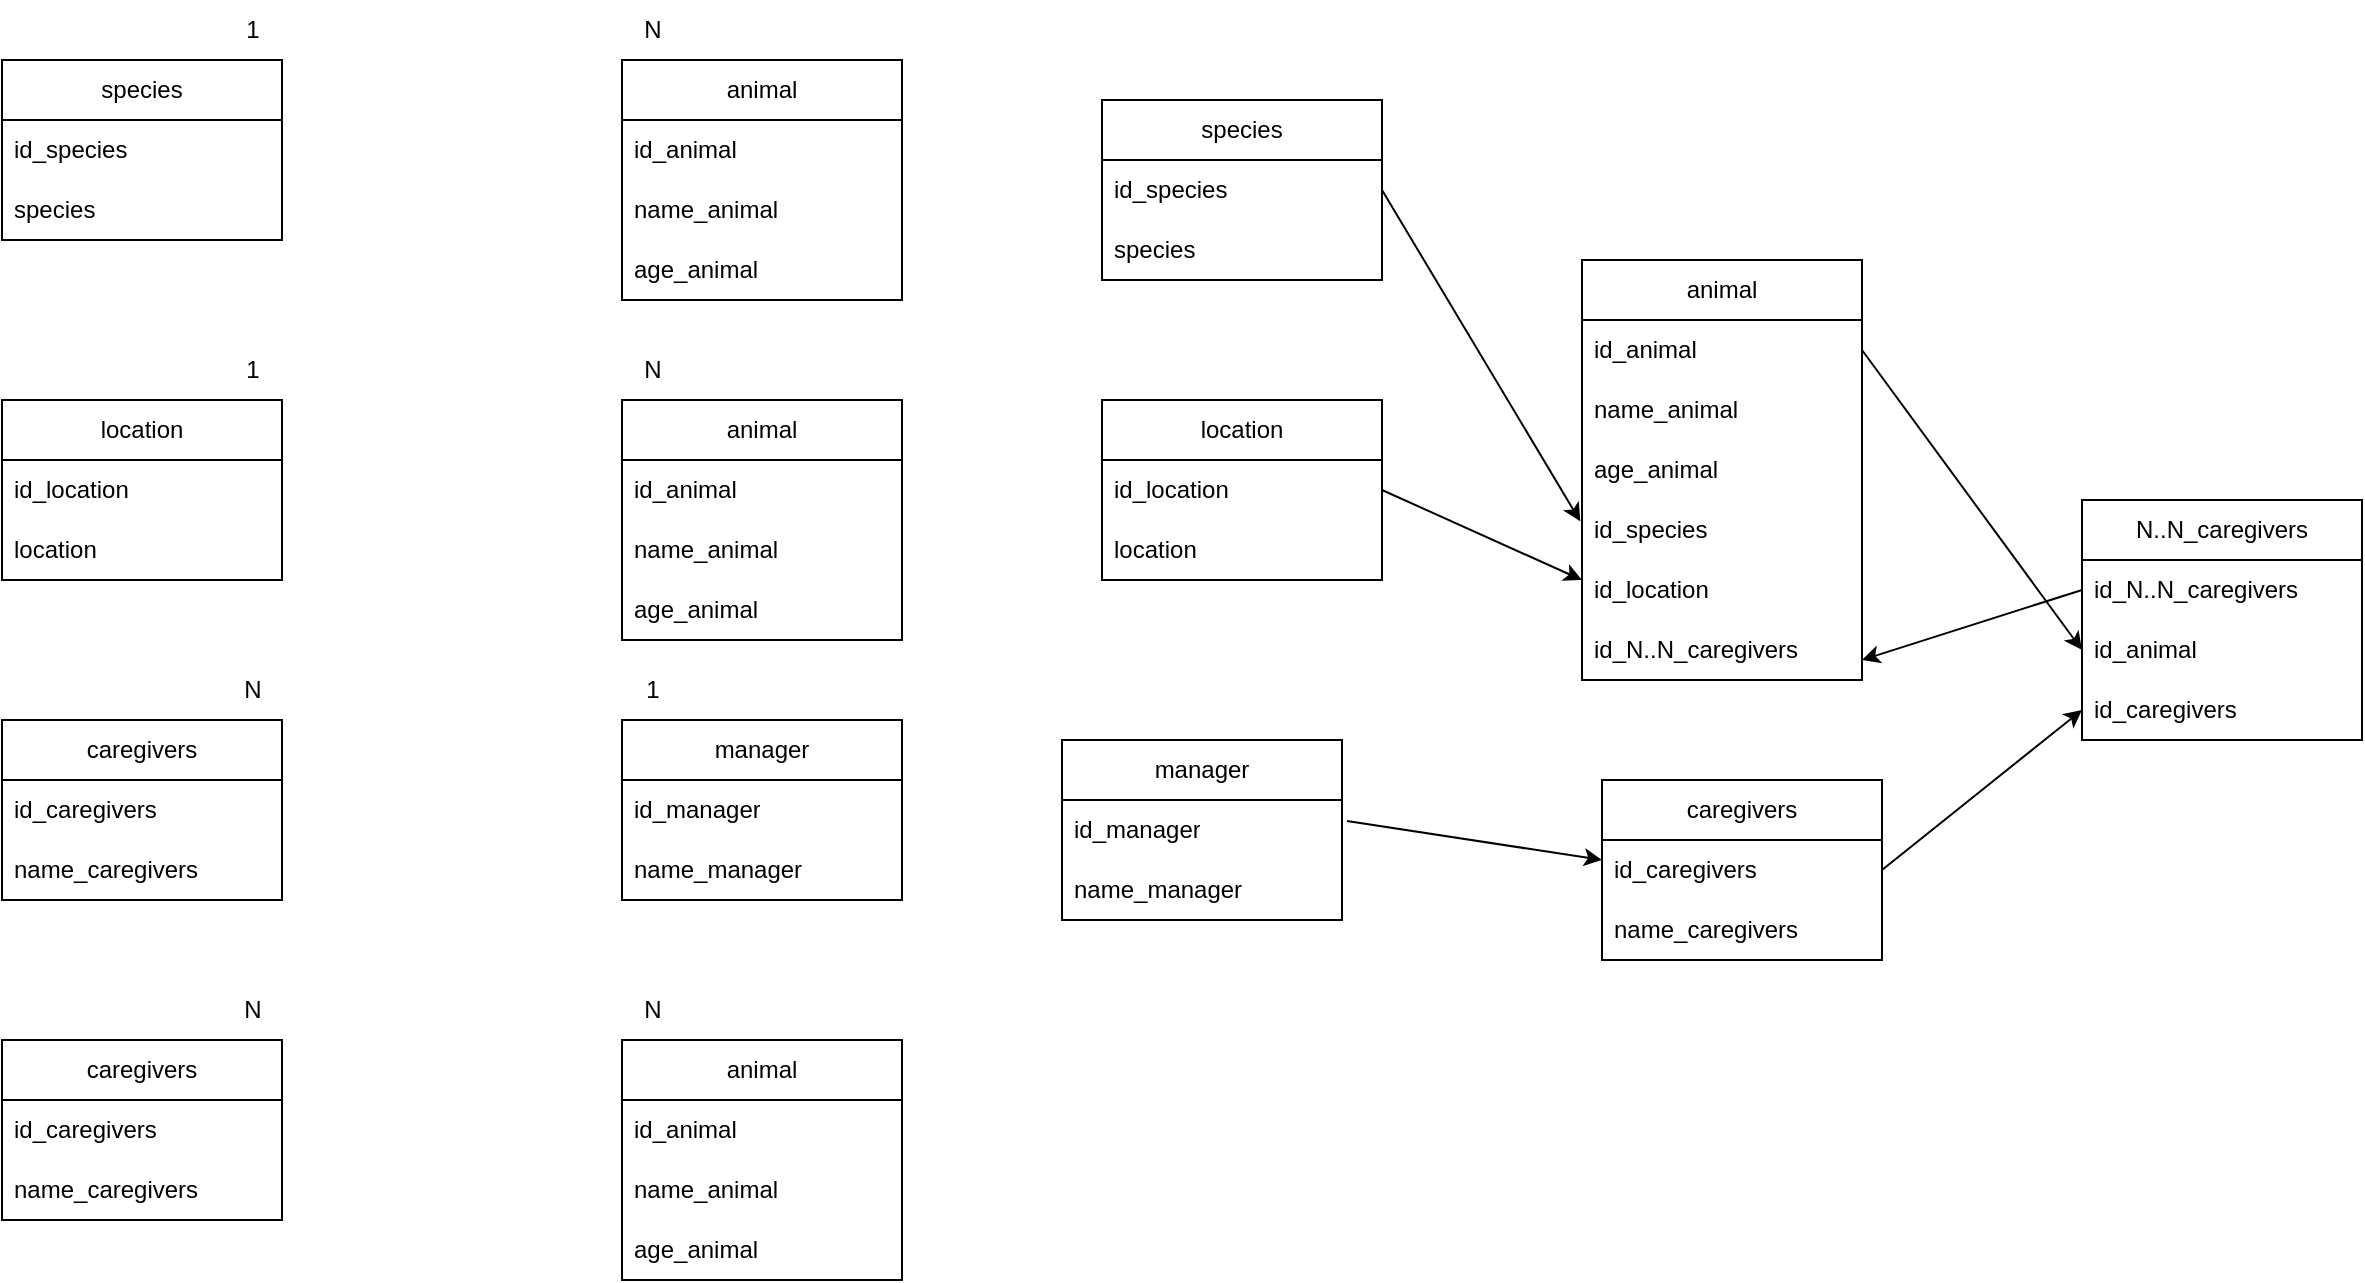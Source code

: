 <mxfile version="21.0.2" type="github">
  <diagram id="C5RBs43oDa-KdzZeNtuy" name="Page-1">
    <mxGraphModel dx="1186" dy="1777" grid="1" gridSize="10" guides="1" tooltips="1" connect="1" arrows="1" fold="1" page="1" pageScale="1" pageWidth="827" pageHeight="1169" math="0" shadow="0">
      <root>
        <mxCell id="WIyWlLk6GJQsqaUBKTNV-0" />
        <mxCell id="WIyWlLk6GJQsqaUBKTNV-1" parent="WIyWlLk6GJQsqaUBKTNV-0" />
        <mxCell id="QsriYoZPa8ApLjJ-ER_X-0" value="animal" style="swimlane;fontStyle=0;childLayout=stackLayout;horizontal=1;startSize=30;horizontalStack=0;resizeParent=1;resizeParentMax=0;resizeLast=0;collapsible=1;marginBottom=0;whiteSpace=wrap;html=1;" vertex="1" parent="WIyWlLk6GJQsqaUBKTNV-1">
          <mxGeometry x="360" y="-250" width="140" height="120" as="geometry" />
        </mxCell>
        <mxCell id="QsriYoZPa8ApLjJ-ER_X-1" value="id_animal" style="text;strokeColor=none;fillColor=none;align=left;verticalAlign=middle;spacingLeft=4;spacingRight=4;overflow=hidden;points=[[0,0.5],[1,0.5]];portConstraint=eastwest;rotatable=0;whiteSpace=wrap;html=1;" vertex="1" parent="QsriYoZPa8ApLjJ-ER_X-0">
          <mxGeometry y="30" width="140" height="30" as="geometry" />
        </mxCell>
        <mxCell id="QsriYoZPa8ApLjJ-ER_X-2" value="name_animal" style="text;strokeColor=none;fillColor=none;align=left;verticalAlign=middle;spacingLeft=4;spacingRight=4;overflow=hidden;points=[[0,0.5],[1,0.5]];portConstraint=eastwest;rotatable=0;whiteSpace=wrap;html=1;" vertex="1" parent="QsriYoZPa8ApLjJ-ER_X-0">
          <mxGeometry y="60" width="140" height="30" as="geometry" />
        </mxCell>
        <mxCell id="QsriYoZPa8ApLjJ-ER_X-3" value="age_animal" style="text;strokeColor=none;fillColor=none;align=left;verticalAlign=middle;spacingLeft=4;spacingRight=4;overflow=hidden;points=[[0,0.5],[1,0.5]];portConstraint=eastwest;rotatable=0;whiteSpace=wrap;html=1;" vertex="1" parent="QsriYoZPa8ApLjJ-ER_X-0">
          <mxGeometry y="90" width="140" height="30" as="geometry" />
        </mxCell>
        <mxCell id="QsriYoZPa8ApLjJ-ER_X-4" value="species" style="swimlane;fontStyle=0;childLayout=stackLayout;horizontal=1;startSize=30;horizontalStack=0;resizeParent=1;resizeParentMax=0;resizeLast=0;collapsible=1;marginBottom=0;whiteSpace=wrap;html=1;" vertex="1" parent="WIyWlLk6GJQsqaUBKTNV-1">
          <mxGeometry x="50" y="-250" width="140" height="90" as="geometry" />
        </mxCell>
        <mxCell id="QsriYoZPa8ApLjJ-ER_X-5" value="id_species" style="text;strokeColor=none;fillColor=none;align=left;verticalAlign=middle;spacingLeft=4;spacingRight=4;overflow=hidden;points=[[0,0.5],[1,0.5]];portConstraint=eastwest;rotatable=0;whiteSpace=wrap;html=1;" vertex="1" parent="QsriYoZPa8ApLjJ-ER_X-4">
          <mxGeometry y="30" width="140" height="30" as="geometry" />
        </mxCell>
        <mxCell id="QsriYoZPa8ApLjJ-ER_X-6" value="species" style="text;strokeColor=none;fillColor=none;align=left;verticalAlign=middle;spacingLeft=4;spacingRight=4;overflow=hidden;points=[[0,0.5],[1,0.5]];portConstraint=eastwest;rotatable=0;whiteSpace=wrap;html=1;" vertex="1" parent="QsriYoZPa8ApLjJ-ER_X-4">
          <mxGeometry y="60" width="140" height="30" as="geometry" />
        </mxCell>
        <mxCell id="QsriYoZPa8ApLjJ-ER_X-8" value="location" style="swimlane;fontStyle=0;childLayout=stackLayout;horizontal=1;startSize=30;horizontalStack=0;resizeParent=1;resizeParentMax=0;resizeLast=0;collapsible=1;marginBottom=0;whiteSpace=wrap;html=1;" vertex="1" parent="WIyWlLk6GJQsqaUBKTNV-1">
          <mxGeometry x="50" y="-80" width="140" height="90" as="geometry" />
        </mxCell>
        <mxCell id="QsriYoZPa8ApLjJ-ER_X-9" value="id_location" style="text;strokeColor=none;fillColor=none;align=left;verticalAlign=middle;spacingLeft=4;spacingRight=4;overflow=hidden;points=[[0,0.5],[1,0.5]];portConstraint=eastwest;rotatable=0;whiteSpace=wrap;html=1;" vertex="1" parent="QsriYoZPa8ApLjJ-ER_X-8">
          <mxGeometry y="30" width="140" height="30" as="geometry" />
        </mxCell>
        <mxCell id="QsriYoZPa8ApLjJ-ER_X-10" value="location" style="text;strokeColor=none;fillColor=none;align=left;verticalAlign=middle;spacingLeft=4;spacingRight=4;overflow=hidden;points=[[0,0.5],[1,0.5]];portConstraint=eastwest;rotatable=0;whiteSpace=wrap;html=1;" vertex="1" parent="QsriYoZPa8ApLjJ-ER_X-8">
          <mxGeometry y="60" width="140" height="30" as="geometry" />
        </mxCell>
        <mxCell id="QsriYoZPa8ApLjJ-ER_X-12" value="caregivers" style="swimlane;fontStyle=0;childLayout=stackLayout;horizontal=1;startSize=30;horizontalStack=0;resizeParent=1;resizeParentMax=0;resizeLast=0;collapsible=1;marginBottom=0;whiteSpace=wrap;html=1;" vertex="1" parent="WIyWlLk6GJQsqaUBKTNV-1">
          <mxGeometry x="50" y="80" width="140" height="90" as="geometry" />
        </mxCell>
        <mxCell id="QsriYoZPa8ApLjJ-ER_X-13" value="id_caregivers" style="text;strokeColor=none;fillColor=none;align=left;verticalAlign=middle;spacingLeft=4;spacingRight=4;overflow=hidden;points=[[0,0.5],[1,0.5]];portConstraint=eastwest;rotatable=0;whiteSpace=wrap;html=1;" vertex="1" parent="QsriYoZPa8ApLjJ-ER_X-12">
          <mxGeometry y="30" width="140" height="30" as="geometry" />
        </mxCell>
        <mxCell id="QsriYoZPa8ApLjJ-ER_X-14" value="name_caregivers" style="text;strokeColor=none;fillColor=none;align=left;verticalAlign=middle;spacingLeft=4;spacingRight=4;overflow=hidden;points=[[0,0.5],[1,0.5]];portConstraint=eastwest;rotatable=0;whiteSpace=wrap;html=1;" vertex="1" parent="QsriYoZPa8ApLjJ-ER_X-12">
          <mxGeometry y="60" width="140" height="30" as="geometry" />
        </mxCell>
        <mxCell id="QsriYoZPa8ApLjJ-ER_X-16" value="caregivers" style="swimlane;fontStyle=0;childLayout=stackLayout;horizontal=1;startSize=30;horizontalStack=0;resizeParent=1;resizeParentMax=0;resizeLast=0;collapsible=1;marginBottom=0;whiteSpace=wrap;html=1;" vertex="1" parent="WIyWlLk6GJQsqaUBKTNV-1">
          <mxGeometry x="50" y="240" width="140" height="90" as="geometry" />
        </mxCell>
        <mxCell id="QsriYoZPa8ApLjJ-ER_X-17" value="id_caregivers" style="text;strokeColor=none;fillColor=none;align=left;verticalAlign=middle;spacingLeft=4;spacingRight=4;overflow=hidden;points=[[0,0.5],[1,0.5]];portConstraint=eastwest;rotatable=0;whiteSpace=wrap;html=1;" vertex="1" parent="QsriYoZPa8ApLjJ-ER_X-16">
          <mxGeometry y="30" width="140" height="30" as="geometry" />
        </mxCell>
        <mxCell id="QsriYoZPa8ApLjJ-ER_X-18" value="name_caregivers" style="text;strokeColor=none;fillColor=none;align=left;verticalAlign=middle;spacingLeft=4;spacingRight=4;overflow=hidden;points=[[0,0.5],[1,0.5]];portConstraint=eastwest;rotatable=0;whiteSpace=wrap;html=1;" vertex="1" parent="QsriYoZPa8ApLjJ-ER_X-16">
          <mxGeometry y="60" width="140" height="30" as="geometry" />
        </mxCell>
        <mxCell id="QsriYoZPa8ApLjJ-ER_X-20" value="N" style="text;html=1;align=center;verticalAlign=middle;resizable=0;points=[];autosize=1;strokeColor=none;fillColor=none;" vertex="1" parent="WIyWlLk6GJQsqaUBKTNV-1">
          <mxGeometry x="360" y="-280" width="30" height="30" as="geometry" />
        </mxCell>
        <mxCell id="QsriYoZPa8ApLjJ-ER_X-21" value="1" style="text;html=1;align=center;verticalAlign=middle;resizable=0;points=[];autosize=1;strokeColor=none;fillColor=none;" vertex="1" parent="WIyWlLk6GJQsqaUBKTNV-1">
          <mxGeometry x="160" y="-280" width="30" height="30" as="geometry" />
        </mxCell>
        <mxCell id="QsriYoZPa8ApLjJ-ER_X-22" value="animal" style="swimlane;fontStyle=0;childLayout=stackLayout;horizontal=1;startSize=30;horizontalStack=0;resizeParent=1;resizeParentMax=0;resizeLast=0;collapsible=1;marginBottom=0;whiteSpace=wrap;html=1;" vertex="1" parent="WIyWlLk6GJQsqaUBKTNV-1">
          <mxGeometry x="360" y="-80" width="140" height="120" as="geometry" />
        </mxCell>
        <mxCell id="QsriYoZPa8ApLjJ-ER_X-23" value="id_animal" style="text;strokeColor=none;fillColor=none;align=left;verticalAlign=middle;spacingLeft=4;spacingRight=4;overflow=hidden;points=[[0,0.5],[1,0.5]];portConstraint=eastwest;rotatable=0;whiteSpace=wrap;html=1;" vertex="1" parent="QsriYoZPa8ApLjJ-ER_X-22">
          <mxGeometry y="30" width="140" height="30" as="geometry" />
        </mxCell>
        <mxCell id="QsriYoZPa8ApLjJ-ER_X-24" value="name_animal" style="text;strokeColor=none;fillColor=none;align=left;verticalAlign=middle;spacingLeft=4;spacingRight=4;overflow=hidden;points=[[0,0.5],[1,0.5]];portConstraint=eastwest;rotatable=0;whiteSpace=wrap;html=1;" vertex="1" parent="QsriYoZPa8ApLjJ-ER_X-22">
          <mxGeometry y="60" width="140" height="30" as="geometry" />
        </mxCell>
        <mxCell id="QsriYoZPa8ApLjJ-ER_X-25" value="age_animal" style="text;strokeColor=none;fillColor=none;align=left;verticalAlign=middle;spacingLeft=4;spacingRight=4;overflow=hidden;points=[[0,0.5],[1,0.5]];portConstraint=eastwest;rotatable=0;whiteSpace=wrap;html=1;" vertex="1" parent="QsriYoZPa8ApLjJ-ER_X-22">
          <mxGeometry y="90" width="140" height="30" as="geometry" />
        </mxCell>
        <mxCell id="QsriYoZPa8ApLjJ-ER_X-26" value="N" style="text;html=1;align=center;verticalAlign=middle;resizable=0;points=[];autosize=1;strokeColor=none;fillColor=none;" vertex="1" parent="WIyWlLk6GJQsqaUBKTNV-1">
          <mxGeometry x="360" y="-110" width="30" height="30" as="geometry" />
        </mxCell>
        <mxCell id="QsriYoZPa8ApLjJ-ER_X-27" value="1" style="text;html=1;align=center;verticalAlign=middle;resizable=0;points=[];autosize=1;strokeColor=none;fillColor=none;" vertex="1" parent="WIyWlLk6GJQsqaUBKTNV-1">
          <mxGeometry x="160" y="-110" width="30" height="30" as="geometry" />
        </mxCell>
        <mxCell id="QsriYoZPa8ApLjJ-ER_X-28" value="animal" style="swimlane;fontStyle=0;childLayout=stackLayout;horizontal=1;startSize=30;horizontalStack=0;resizeParent=1;resizeParentMax=0;resizeLast=0;collapsible=1;marginBottom=0;whiteSpace=wrap;html=1;" vertex="1" parent="WIyWlLk6GJQsqaUBKTNV-1">
          <mxGeometry x="360" y="240" width="140" height="120" as="geometry" />
        </mxCell>
        <mxCell id="QsriYoZPa8ApLjJ-ER_X-29" value="id_animal" style="text;strokeColor=none;fillColor=none;align=left;verticalAlign=middle;spacingLeft=4;spacingRight=4;overflow=hidden;points=[[0,0.5],[1,0.5]];portConstraint=eastwest;rotatable=0;whiteSpace=wrap;html=1;" vertex="1" parent="QsriYoZPa8ApLjJ-ER_X-28">
          <mxGeometry y="30" width="140" height="30" as="geometry" />
        </mxCell>
        <mxCell id="QsriYoZPa8ApLjJ-ER_X-30" value="name_animal" style="text;strokeColor=none;fillColor=none;align=left;verticalAlign=middle;spacingLeft=4;spacingRight=4;overflow=hidden;points=[[0,0.5],[1,0.5]];portConstraint=eastwest;rotatable=0;whiteSpace=wrap;html=1;" vertex="1" parent="QsriYoZPa8ApLjJ-ER_X-28">
          <mxGeometry y="60" width="140" height="30" as="geometry" />
        </mxCell>
        <mxCell id="QsriYoZPa8ApLjJ-ER_X-31" value="age_animal" style="text;strokeColor=none;fillColor=none;align=left;verticalAlign=middle;spacingLeft=4;spacingRight=4;overflow=hidden;points=[[0,0.5],[1,0.5]];portConstraint=eastwest;rotatable=0;whiteSpace=wrap;html=1;" vertex="1" parent="QsriYoZPa8ApLjJ-ER_X-28">
          <mxGeometry y="90" width="140" height="30" as="geometry" />
        </mxCell>
        <mxCell id="QsriYoZPa8ApLjJ-ER_X-32" value="N" style="text;html=1;align=center;verticalAlign=middle;resizable=0;points=[];autosize=1;strokeColor=none;fillColor=none;" vertex="1" parent="WIyWlLk6GJQsqaUBKTNV-1">
          <mxGeometry x="160" y="210" width="30" height="30" as="geometry" />
        </mxCell>
        <mxCell id="QsriYoZPa8ApLjJ-ER_X-33" value="N" style="text;html=1;align=center;verticalAlign=middle;resizable=0;points=[];autosize=1;strokeColor=none;fillColor=none;" vertex="1" parent="WIyWlLk6GJQsqaUBKTNV-1">
          <mxGeometry x="360" y="210" width="30" height="30" as="geometry" />
        </mxCell>
        <mxCell id="QsriYoZPa8ApLjJ-ER_X-34" value="manager" style="swimlane;fontStyle=0;childLayout=stackLayout;horizontal=1;startSize=30;horizontalStack=0;resizeParent=1;resizeParentMax=0;resizeLast=0;collapsible=1;marginBottom=0;whiteSpace=wrap;html=1;" vertex="1" parent="WIyWlLk6GJQsqaUBKTNV-1">
          <mxGeometry x="360" y="80" width="140" height="90" as="geometry" />
        </mxCell>
        <mxCell id="QsriYoZPa8ApLjJ-ER_X-35" value="id_manager" style="text;strokeColor=none;fillColor=none;align=left;verticalAlign=middle;spacingLeft=4;spacingRight=4;overflow=hidden;points=[[0,0.5],[1,0.5]];portConstraint=eastwest;rotatable=0;whiteSpace=wrap;html=1;" vertex="1" parent="QsriYoZPa8ApLjJ-ER_X-34">
          <mxGeometry y="30" width="140" height="30" as="geometry" />
        </mxCell>
        <mxCell id="QsriYoZPa8ApLjJ-ER_X-36" value="name_manager" style="text;strokeColor=none;fillColor=none;align=left;verticalAlign=middle;spacingLeft=4;spacingRight=4;overflow=hidden;points=[[0,0.5],[1,0.5]];portConstraint=eastwest;rotatable=0;whiteSpace=wrap;html=1;" vertex="1" parent="QsriYoZPa8ApLjJ-ER_X-34">
          <mxGeometry y="60" width="140" height="30" as="geometry" />
        </mxCell>
        <mxCell id="QsriYoZPa8ApLjJ-ER_X-38" value="1" style="text;html=1;align=center;verticalAlign=middle;resizable=0;points=[];autosize=1;strokeColor=none;fillColor=none;" vertex="1" parent="WIyWlLk6GJQsqaUBKTNV-1">
          <mxGeometry x="360" y="50" width="30" height="30" as="geometry" />
        </mxCell>
        <mxCell id="QsriYoZPa8ApLjJ-ER_X-39" value="N" style="text;html=1;align=center;verticalAlign=middle;resizable=0;points=[];autosize=1;strokeColor=none;fillColor=none;" vertex="1" parent="WIyWlLk6GJQsqaUBKTNV-1">
          <mxGeometry x="160" y="50" width="30" height="30" as="geometry" />
        </mxCell>
        <mxCell id="QsriYoZPa8ApLjJ-ER_X-41" value="animal" style="swimlane;fontStyle=0;childLayout=stackLayout;horizontal=1;startSize=30;horizontalStack=0;resizeParent=1;resizeParentMax=0;resizeLast=0;collapsible=1;marginBottom=0;whiteSpace=wrap;html=1;" vertex="1" parent="WIyWlLk6GJQsqaUBKTNV-1">
          <mxGeometry x="840" y="-150" width="140" height="210" as="geometry" />
        </mxCell>
        <mxCell id="QsriYoZPa8ApLjJ-ER_X-42" value="id_animal" style="text;strokeColor=none;fillColor=none;align=left;verticalAlign=middle;spacingLeft=4;spacingRight=4;overflow=hidden;points=[[0,0.5],[1,0.5]];portConstraint=eastwest;rotatable=0;whiteSpace=wrap;html=1;" vertex="1" parent="QsriYoZPa8ApLjJ-ER_X-41">
          <mxGeometry y="30" width="140" height="30" as="geometry" />
        </mxCell>
        <mxCell id="QsriYoZPa8ApLjJ-ER_X-43" value="name_animal" style="text;strokeColor=none;fillColor=none;align=left;verticalAlign=middle;spacingLeft=4;spacingRight=4;overflow=hidden;points=[[0,0.5],[1,0.5]];portConstraint=eastwest;rotatable=0;whiteSpace=wrap;html=1;" vertex="1" parent="QsriYoZPa8ApLjJ-ER_X-41">
          <mxGeometry y="60" width="140" height="30" as="geometry" />
        </mxCell>
        <mxCell id="QsriYoZPa8ApLjJ-ER_X-44" value="age_animal" style="text;strokeColor=none;fillColor=none;align=left;verticalAlign=middle;spacingLeft=4;spacingRight=4;overflow=hidden;points=[[0,0.5],[1,0.5]];portConstraint=eastwest;rotatable=0;whiteSpace=wrap;html=1;" vertex="1" parent="QsriYoZPa8ApLjJ-ER_X-41">
          <mxGeometry y="90" width="140" height="30" as="geometry" />
        </mxCell>
        <mxCell id="QsriYoZPa8ApLjJ-ER_X-49" value="id_species" style="text;strokeColor=none;fillColor=none;align=left;verticalAlign=middle;spacingLeft=4;spacingRight=4;overflow=hidden;points=[[0,0.5],[1,0.5]];portConstraint=eastwest;rotatable=0;whiteSpace=wrap;html=1;" vertex="1" parent="QsriYoZPa8ApLjJ-ER_X-41">
          <mxGeometry y="120" width="140" height="30" as="geometry" />
        </mxCell>
        <mxCell id="QsriYoZPa8ApLjJ-ER_X-55" value="id_location" style="text;strokeColor=none;fillColor=none;align=left;verticalAlign=middle;spacingLeft=4;spacingRight=4;overflow=hidden;points=[[0,0.5],[1,0.5]];portConstraint=eastwest;rotatable=0;whiteSpace=wrap;html=1;" vertex="1" parent="QsriYoZPa8ApLjJ-ER_X-41">
          <mxGeometry y="150" width="140" height="30" as="geometry" />
        </mxCell>
        <mxCell id="QsriYoZPa8ApLjJ-ER_X-88" value="id_N..N_caregivers" style="text;strokeColor=none;fillColor=none;align=left;verticalAlign=middle;spacingLeft=4;spacingRight=4;overflow=hidden;points=[[0,0.5],[1,0.5]];portConstraint=eastwest;rotatable=0;whiteSpace=wrap;html=1;" vertex="1" parent="QsriYoZPa8ApLjJ-ER_X-41">
          <mxGeometry y="180" width="140" height="30" as="geometry" />
        </mxCell>
        <mxCell id="QsriYoZPa8ApLjJ-ER_X-45" value="species" style="swimlane;fontStyle=0;childLayout=stackLayout;horizontal=1;startSize=30;horizontalStack=0;resizeParent=1;resizeParentMax=0;resizeLast=0;collapsible=1;marginBottom=0;whiteSpace=wrap;html=1;" vertex="1" parent="WIyWlLk6GJQsqaUBKTNV-1">
          <mxGeometry x="600" y="-230" width="140" height="90" as="geometry" />
        </mxCell>
        <mxCell id="QsriYoZPa8ApLjJ-ER_X-46" value="id_species" style="text;strokeColor=none;fillColor=none;align=left;verticalAlign=middle;spacingLeft=4;spacingRight=4;overflow=hidden;points=[[0,0.5],[1,0.5]];portConstraint=eastwest;rotatable=0;whiteSpace=wrap;html=1;" vertex="1" parent="QsriYoZPa8ApLjJ-ER_X-45">
          <mxGeometry y="30" width="140" height="30" as="geometry" />
        </mxCell>
        <mxCell id="QsriYoZPa8ApLjJ-ER_X-47" value="species" style="text;strokeColor=none;fillColor=none;align=left;verticalAlign=middle;spacingLeft=4;spacingRight=4;overflow=hidden;points=[[0,0.5],[1,0.5]];portConstraint=eastwest;rotatable=0;whiteSpace=wrap;html=1;" vertex="1" parent="QsriYoZPa8ApLjJ-ER_X-45">
          <mxGeometry y="60" width="140" height="30" as="geometry" />
        </mxCell>
        <mxCell id="QsriYoZPa8ApLjJ-ER_X-50" value="" style="endArrow=classic;html=1;rounded=0;entryX=-0.006;entryY=0.357;entryDx=0;entryDy=0;entryPerimeter=0;exitX=1;exitY=0.5;exitDx=0;exitDy=0;" edge="1" parent="WIyWlLk6GJQsqaUBKTNV-1" source="QsriYoZPa8ApLjJ-ER_X-46" target="QsriYoZPa8ApLjJ-ER_X-49">
          <mxGeometry width="50" height="50" relative="1" as="geometry">
            <mxPoint x="620" y="10" as="sourcePoint" />
            <mxPoint x="670" y="-40" as="targetPoint" />
          </mxGeometry>
        </mxCell>
        <mxCell id="QsriYoZPa8ApLjJ-ER_X-51" value="location" style="swimlane;fontStyle=0;childLayout=stackLayout;horizontal=1;startSize=30;horizontalStack=0;resizeParent=1;resizeParentMax=0;resizeLast=0;collapsible=1;marginBottom=0;whiteSpace=wrap;html=1;" vertex="1" parent="WIyWlLk6GJQsqaUBKTNV-1">
          <mxGeometry x="600" y="-80" width="140" height="90" as="geometry" />
        </mxCell>
        <mxCell id="QsriYoZPa8ApLjJ-ER_X-52" value="id_location" style="text;strokeColor=none;fillColor=none;align=left;verticalAlign=middle;spacingLeft=4;spacingRight=4;overflow=hidden;points=[[0,0.5],[1,0.5]];portConstraint=eastwest;rotatable=0;whiteSpace=wrap;html=1;" vertex="1" parent="QsriYoZPa8ApLjJ-ER_X-51">
          <mxGeometry y="30" width="140" height="30" as="geometry" />
        </mxCell>
        <mxCell id="QsriYoZPa8ApLjJ-ER_X-53" value="location" style="text;strokeColor=none;fillColor=none;align=left;verticalAlign=middle;spacingLeft=4;spacingRight=4;overflow=hidden;points=[[0,0.5],[1,0.5]];portConstraint=eastwest;rotatable=0;whiteSpace=wrap;html=1;" vertex="1" parent="QsriYoZPa8ApLjJ-ER_X-51">
          <mxGeometry y="60" width="140" height="30" as="geometry" />
        </mxCell>
        <mxCell id="QsriYoZPa8ApLjJ-ER_X-57" value="" style="endArrow=classic;html=1;rounded=0;entryX=0;entryY=0.333;entryDx=0;entryDy=0;entryPerimeter=0;exitX=1;exitY=0.5;exitDx=0;exitDy=0;" edge="1" parent="WIyWlLk6GJQsqaUBKTNV-1" source="QsriYoZPa8ApLjJ-ER_X-52" target="QsriYoZPa8ApLjJ-ER_X-55">
          <mxGeometry width="50" height="50" relative="1" as="geometry">
            <mxPoint x="620" y="10" as="sourcePoint" />
            <mxPoint x="670" y="-40" as="targetPoint" />
          </mxGeometry>
        </mxCell>
        <mxCell id="QsriYoZPa8ApLjJ-ER_X-58" value="caregivers" style="swimlane;fontStyle=0;childLayout=stackLayout;horizontal=1;startSize=30;horizontalStack=0;resizeParent=1;resizeParentMax=0;resizeLast=0;collapsible=1;marginBottom=0;whiteSpace=wrap;html=1;" vertex="1" parent="WIyWlLk6GJQsqaUBKTNV-1">
          <mxGeometry x="850" y="110" width="140" height="90" as="geometry" />
        </mxCell>
        <mxCell id="QsriYoZPa8ApLjJ-ER_X-59" value="id_caregivers" style="text;strokeColor=none;fillColor=none;align=left;verticalAlign=middle;spacingLeft=4;spacingRight=4;overflow=hidden;points=[[0,0.5],[1,0.5]];portConstraint=eastwest;rotatable=0;whiteSpace=wrap;html=1;" vertex="1" parent="QsriYoZPa8ApLjJ-ER_X-58">
          <mxGeometry y="30" width="140" height="30" as="geometry" />
        </mxCell>
        <mxCell id="QsriYoZPa8ApLjJ-ER_X-60" value="name_caregivers" style="text;strokeColor=none;fillColor=none;align=left;verticalAlign=middle;spacingLeft=4;spacingRight=4;overflow=hidden;points=[[0,0.5],[1,0.5]];portConstraint=eastwest;rotatable=0;whiteSpace=wrap;html=1;" vertex="1" parent="QsriYoZPa8ApLjJ-ER_X-58">
          <mxGeometry y="60" width="140" height="30" as="geometry" />
        </mxCell>
        <mxCell id="QsriYoZPa8ApLjJ-ER_X-63" value="N..N_caregivers" style="swimlane;fontStyle=0;childLayout=stackLayout;horizontal=1;startSize=30;horizontalStack=0;resizeParent=1;resizeParentMax=0;resizeLast=0;collapsible=1;marginBottom=0;whiteSpace=wrap;html=1;" vertex="1" parent="WIyWlLk6GJQsqaUBKTNV-1">
          <mxGeometry x="1090" y="-30" width="140" height="120" as="geometry" />
        </mxCell>
        <mxCell id="QsriYoZPa8ApLjJ-ER_X-64" value="id_N..N_caregivers" style="text;strokeColor=none;fillColor=none;align=left;verticalAlign=middle;spacingLeft=4;spacingRight=4;overflow=hidden;points=[[0,0.5],[1,0.5]];portConstraint=eastwest;rotatable=0;whiteSpace=wrap;html=1;" vertex="1" parent="QsriYoZPa8ApLjJ-ER_X-63">
          <mxGeometry y="30" width="140" height="30" as="geometry" />
        </mxCell>
        <mxCell id="QsriYoZPa8ApLjJ-ER_X-74" value="id_animal" style="text;strokeColor=none;fillColor=none;align=left;verticalAlign=middle;spacingLeft=4;spacingRight=4;overflow=hidden;points=[[0,0.5],[1,0.5]];portConstraint=eastwest;rotatable=0;whiteSpace=wrap;html=1;" vertex="1" parent="QsriYoZPa8ApLjJ-ER_X-63">
          <mxGeometry y="60" width="140" height="30" as="geometry" />
        </mxCell>
        <mxCell id="QsriYoZPa8ApLjJ-ER_X-65" value="id_caregivers" style="text;strokeColor=none;fillColor=none;align=left;verticalAlign=middle;spacingLeft=4;spacingRight=4;overflow=hidden;points=[[0,0.5],[1,0.5]];portConstraint=eastwest;rotatable=0;whiteSpace=wrap;html=1;" vertex="1" parent="QsriYoZPa8ApLjJ-ER_X-63">
          <mxGeometry y="90" width="140" height="30" as="geometry" />
        </mxCell>
        <mxCell id="QsriYoZPa8ApLjJ-ER_X-67" value="" style="endArrow=classic;html=1;rounded=0;entryX=0;entryY=0.5;entryDx=0;entryDy=0;exitX=1;exitY=0.5;exitDx=0;exitDy=0;" edge="1" parent="WIyWlLk6GJQsqaUBKTNV-1" source="QsriYoZPa8ApLjJ-ER_X-59" target="QsriYoZPa8ApLjJ-ER_X-65">
          <mxGeometry width="50" height="50" relative="1" as="geometry">
            <mxPoint x="620" y="80" as="sourcePoint" />
            <mxPoint x="670" y="30" as="targetPoint" />
          </mxGeometry>
        </mxCell>
        <mxCell id="QsriYoZPa8ApLjJ-ER_X-68" value="" style="endArrow=classic;html=1;rounded=0;entryX=0;entryY=0.5;entryDx=0;entryDy=0;exitX=1;exitY=0.5;exitDx=0;exitDy=0;" edge="1" parent="WIyWlLk6GJQsqaUBKTNV-1" source="QsriYoZPa8ApLjJ-ER_X-42" target="QsriYoZPa8ApLjJ-ER_X-74">
          <mxGeometry width="50" height="50" relative="1" as="geometry">
            <mxPoint x="620" y="-130" as="sourcePoint" />
            <mxPoint x="670" y="-180" as="targetPoint" />
          </mxGeometry>
        </mxCell>
        <mxCell id="QsriYoZPa8ApLjJ-ER_X-69" value="manager" style="swimlane;fontStyle=0;childLayout=stackLayout;horizontal=1;startSize=30;horizontalStack=0;resizeParent=1;resizeParentMax=0;resizeLast=0;collapsible=1;marginBottom=0;whiteSpace=wrap;html=1;" vertex="1" parent="WIyWlLk6GJQsqaUBKTNV-1">
          <mxGeometry x="580" y="90" width="140" height="90" as="geometry" />
        </mxCell>
        <mxCell id="QsriYoZPa8ApLjJ-ER_X-70" value="id_manager" style="text;strokeColor=none;fillColor=none;align=left;verticalAlign=middle;spacingLeft=4;spacingRight=4;overflow=hidden;points=[[0,0.5],[1,0.5]];portConstraint=eastwest;rotatable=0;whiteSpace=wrap;html=1;" vertex="1" parent="QsriYoZPa8ApLjJ-ER_X-69">
          <mxGeometry y="30" width="140" height="30" as="geometry" />
        </mxCell>
        <mxCell id="QsriYoZPa8ApLjJ-ER_X-71" value="name_manager" style="text;strokeColor=none;fillColor=none;align=left;verticalAlign=middle;spacingLeft=4;spacingRight=4;overflow=hidden;points=[[0,0.5],[1,0.5]];portConstraint=eastwest;rotatable=0;whiteSpace=wrap;html=1;" vertex="1" parent="QsriYoZPa8ApLjJ-ER_X-69">
          <mxGeometry y="60" width="140" height="30" as="geometry" />
        </mxCell>
        <mxCell id="QsriYoZPa8ApLjJ-ER_X-73" value="" style="endArrow=classic;html=1;rounded=0;entryX=0;entryY=0.333;entryDx=0;entryDy=0;entryPerimeter=0;exitX=1.018;exitY=0.351;exitDx=0;exitDy=0;exitPerimeter=0;" edge="1" parent="WIyWlLk6GJQsqaUBKTNV-1" source="QsriYoZPa8ApLjJ-ER_X-70" target="QsriYoZPa8ApLjJ-ER_X-59">
          <mxGeometry width="50" height="50" relative="1" as="geometry">
            <mxPoint x="620" y="140" as="sourcePoint" />
            <mxPoint x="670" y="90" as="targetPoint" />
          </mxGeometry>
        </mxCell>
        <mxCell id="QsriYoZPa8ApLjJ-ER_X-90" value="" style="endArrow=classic;html=1;rounded=0;exitX=0;exitY=0.5;exitDx=0;exitDy=0;" edge="1" parent="WIyWlLk6GJQsqaUBKTNV-1" source="QsriYoZPa8ApLjJ-ER_X-64">
          <mxGeometry width="50" height="50" relative="1" as="geometry">
            <mxPoint x="620" y="70" as="sourcePoint" />
            <mxPoint x="980" y="50" as="targetPoint" />
          </mxGeometry>
        </mxCell>
      </root>
    </mxGraphModel>
  </diagram>
</mxfile>
